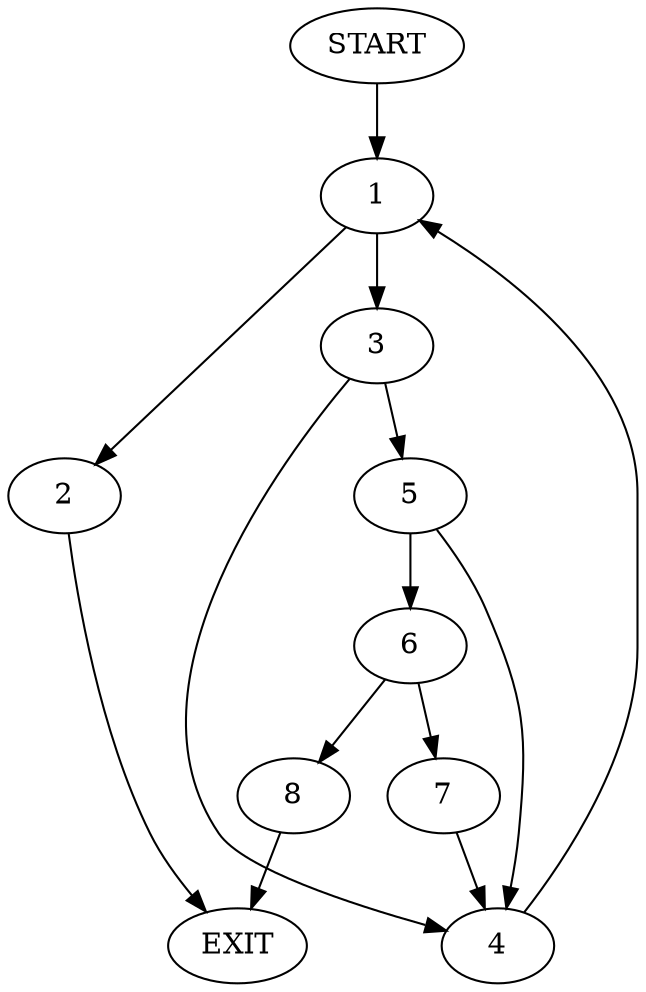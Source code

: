 digraph {
0 [label="START"]
9 [label="EXIT"]
0 -> 1
1 -> 2
1 -> 3
3 -> 4
3 -> 5
2 -> 9
5 -> 4
5 -> 6
4 -> 1
6 -> 7
6 -> 8
7 -> 4
8 -> 9
}
